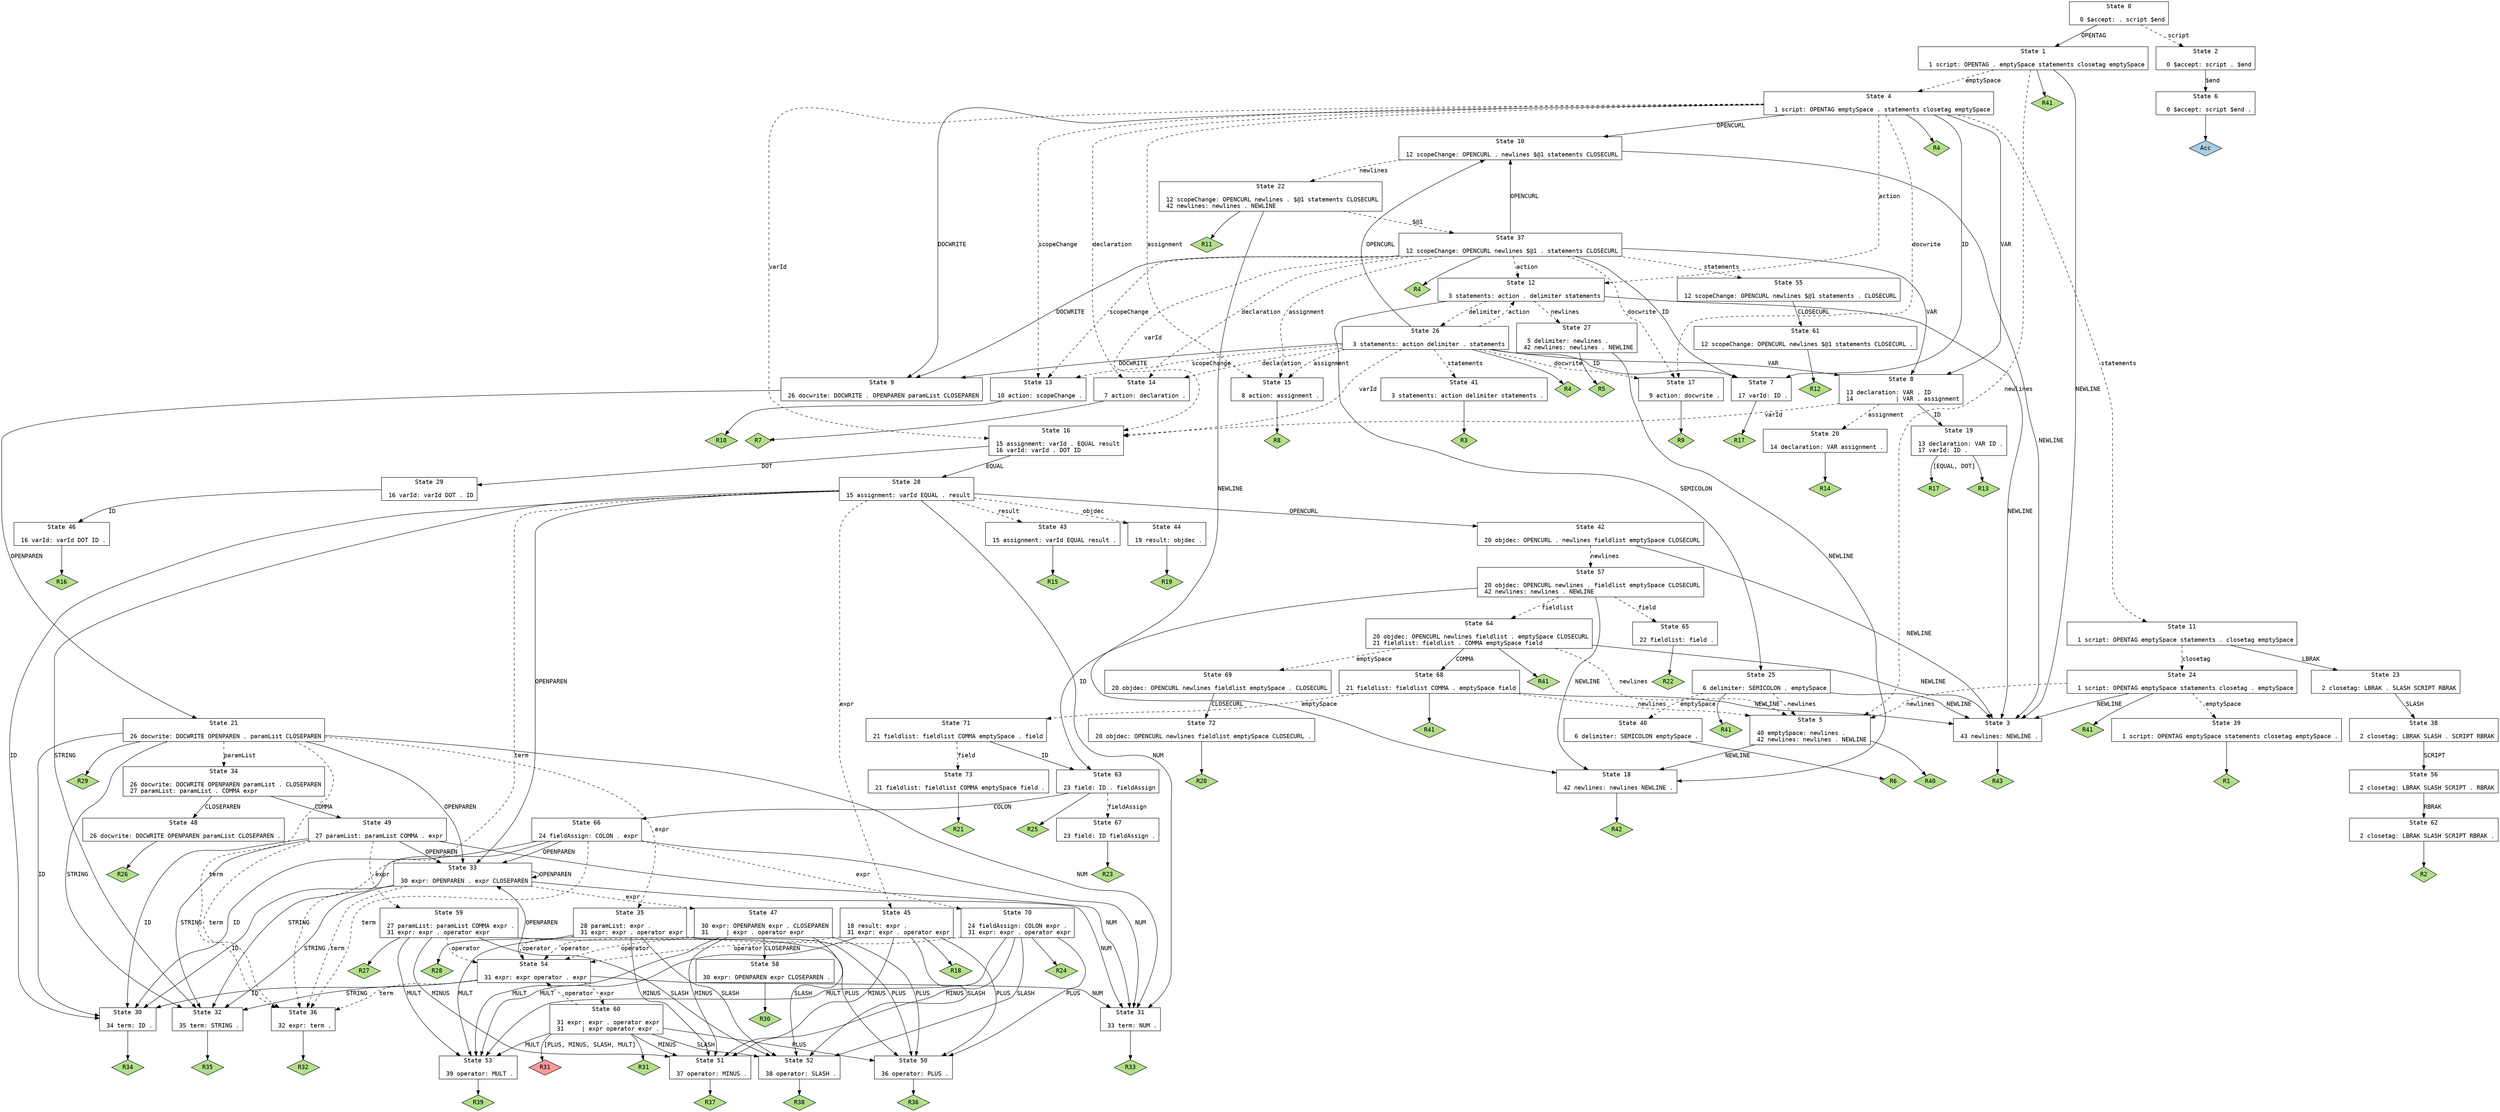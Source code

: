 // Generated by GNU Bison 3.0.
// Report bugs to <bug-bison@gnu.org>.
// Home page: <http://www.gnu.org/software/bison/>.

digraph "parser.y"
{
  node [fontname = courier, shape = box, colorscheme = paired6]
  edge [fontname = courier]

  0 [label="State 0\n\l  0 $accept: . script $end\l"]
  0 -> 1 [style=solid label="OPENTAG"]
  0 -> 2 [style=dashed label="script"]
  1 [label="State 1\n\l  1 script: OPENTAG . emptySpace statements closetag emptySpace\l"]
  1 -> 3 [style=solid label="NEWLINE"]
  1 -> 4 [style=dashed label="emptySpace"]
  1 -> 5 [style=dashed label="newlines"]
  1 -> "1R41" [style=solid]
 "1R41" [label="R41", fillcolor=3, shape=diamond, style=filled]
  2 [label="State 2\n\l  0 $accept: script . $end\l"]
  2 -> 6 [style=solid label="$end"]
  3 [label="State 3\n\l 43 newlines: NEWLINE .\l"]
  3 -> "3R43" [style=solid]
 "3R43" [label="R43", fillcolor=3, shape=diamond, style=filled]
  4 [label="State 4\n\l  1 script: OPENTAG emptySpace . statements closetag emptySpace\l"]
  4 -> 7 [style=solid label="ID"]
  4 -> 8 [style=solid label="VAR"]
  4 -> 9 [style=solid label="DOCWRITE"]
  4 -> 10 [style=solid label="OPENCURL"]
  4 -> 11 [style=dashed label="statements"]
  4 -> 12 [style=dashed label="action"]
  4 -> 13 [style=dashed label="scopeChange"]
  4 -> 14 [style=dashed label="declaration"]
  4 -> 15 [style=dashed label="assignment"]
  4 -> 16 [style=dashed label="varId"]
  4 -> 17 [style=dashed label="docwrite"]
  4 -> "4R4" [style=solid]
 "4R4" [label="R4", fillcolor=3, shape=diamond, style=filled]
  5 [label="State 5\n\l 40 emptySpace: newlines .\l 42 newlines: newlines . NEWLINE\l"]
  5 -> 18 [style=solid label="NEWLINE"]
  5 -> "5R40" [style=solid]
 "5R40" [label="R40", fillcolor=3, shape=diamond, style=filled]
  6 [label="State 6\n\l  0 $accept: script $end .\l"]
  6 -> "6R0" [style=solid]
 "6R0" [label="Acc", fillcolor=1, shape=diamond, style=filled]
  7 [label="State 7\n\l 17 varId: ID .\l"]
  7 -> "7R17" [style=solid]
 "7R17" [label="R17", fillcolor=3, shape=diamond, style=filled]
  8 [label="State 8\n\l 13 declaration: VAR . ID\l 14            | VAR . assignment\l"]
  8 -> 19 [style=solid label="ID"]
  8 -> 20 [style=dashed label="assignment"]
  8 -> 16 [style=dashed label="varId"]
  9 [label="State 9\n\l 26 docwrite: DOCWRITE . OPENPAREN paramList CLOSEPAREN\l"]
  9 -> 21 [style=solid label="OPENPAREN"]
  10 [label="State 10\n\l 12 scopeChange: OPENCURL . newlines $@1 statements CLOSECURL\l"]
  10 -> 3 [style=solid label="NEWLINE"]
  10 -> 22 [style=dashed label="newlines"]
  11 [label="State 11\n\l  1 script: OPENTAG emptySpace statements . closetag emptySpace\l"]
  11 -> 23 [style=solid label="LBRAK"]
  11 -> 24 [style=dashed label="closetag"]
  12 [label="State 12\n\l  3 statements: action . delimiter statements\l"]
  12 -> 3 [style=solid label="NEWLINE"]
  12 -> 25 [style=solid label="SEMICOLON"]
  12 -> 26 [style=dashed label="delimiter"]
  12 -> 27 [style=dashed label="newlines"]
  13 [label="State 13\n\l 10 action: scopeChange .\l"]
  13 -> "13R10" [style=solid]
 "13R10" [label="R10", fillcolor=3, shape=diamond, style=filled]
  14 [label="State 14\n\l  7 action: declaration .\l"]
  14 -> "14R7" [style=solid]
 "14R7" [label="R7", fillcolor=3, shape=diamond, style=filled]
  15 [label="State 15\n\l  8 action: assignment .\l"]
  15 -> "15R8" [style=solid]
 "15R8" [label="R8", fillcolor=3, shape=diamond, style=filled]
  16 [label="State 16\n\l 15 assignment: varId . EQUAL result\l 16 varId: varId . DOT ID\l"]
  16 -> 28 [style=solid label="EQUAL"]
  16 -> 29 [style=solid label="DOT"]
  17 [label="State 17\n\l  9 action: docwrite .\l"]
  17 -> "17R9" [style=solid]
 "17R9" [label="R9", fillcolor=3, shape=diamond, style=filled]
  18 [label="State 18\n\l 42 newlines: newlines NEWLINE .\l"]
  18 -> "18R42" [style=solid]
 "18R42" [label="R42", fillcolor=3, shape=diamond, style=filled]
  19 [label="State 19\n\l 13 declaration: VAR ID .\l 17 varId: ID .\l"]
  19 -> "19R13" [style=solid]
 "19R13" [label="R13", fillcolor=3, shape=diamond, style=filled]
  19 -> "19R17" [label="[EQUAL, DOT]", style=solid]
 "19R17" [label="R17", fillcolor=3, shape=diamond, style=filled]
  20 [label="State 20\n\l 14 declaration: VAR assignment .\l"]
  20 -> "20R14" [style=solid]
 "20R14" [label="R14", fillcolor=3, shape=diamond, style=filled]
  21 [label="State 21\n\l 26 docwrite: DOCWRITE OPENPAREN . paramList CLOSEPAREN\l"]
  21 -> 30 [style=solid label="ID"]
  21 -> 31 [style=solid label="NUM"]
  21 -> 32 [style=solid label="STRING"]
  21 -> 33 [style=solid label="OPENPAREN"]
  21 -> 34 [style=dashed label="paramList"]
  21 -> 35 [style=dashed label="expr"]
  21 -> 36 [style=dashed label="term"]
  21 -> "21R29" [style=solid]
 "21R29" [label="R29", fillcolor=3, shape=diamond, style=filled]
  22 [label="State 22\n\l 12 scopeChange: OPENCURL newlines . $@1 statements CLOSECURL\l 42 newlines: newlines . NEWLINE\l"]
  22 -> 18 [style=solid label="NEWLINE"]
  22 -> 37 [style=dashed label="$@1"]
  22 -> "22R11" [style=solid]
 "22R11" [label="R11", fillcolor=3, shape=diamond, style=filled]
  23 [label="State 23\n\l  2 closetag: LBRAK . SLASH SCRIPT RBRAK\l"]
  23 -> 38 [style=solid label="SLASH"]
  24 [label="State 24\n\l  1 script: OPENTAG emptySpace statements closetag . emptySpace\l"]
  24 -> 3 [style=solid label="NEWLINE"]
  24 -> 39 [style=dashed label="emptySpace"]
  24 -> 5 [style=dashed label="newlines"]
  24 -> "24R41" [style=solid]
 "24R41" [label="R41", fillcolor=3, shape=diamond, style=filled]
  25 [label="State 25\n\l  6 delimiter: SEMICOLON . emptySpace\l"]
  25 -> 3 [style=solid label="NEWLINE"]
  25 -> 40 [style=dashed label="emptySpace"]
  25 -> 5 [style=dashed label="newlines"]
  25 -> "25R41" [style=solid]
 "25R41" [label="R41", fillcolor=3, shape=diamond, style=filled]
  26 [label="State 26\n\l  3 statements: action delimiter . statements\l"]
  26 -> 7 [style=solid label="ID"]
  26 -> 8 [style=solid label="VAR"]
  26 -> 9 [style=solid label="DOCWRITE"]
  26 -> 10 [style=solid label="OPENCURL"]
  26 -> 41 [style=dashed label="statements"]
  26 -> 12 [style=dashed label="action"]
  26 -> 13 [style=dashed label="scopeChange"]
  26 -> 14 [style=dashed label="declaration"]
  26 -> 15 [style=dashed label="assignment"]
  26 -> 16 [style=dashed label="varId"]
  26 -> 17 [style=dashed label="docwrite"]
  26 -> "26R4" [style=solid]
 "26R4" [label="R4", fillcolor=3, shape=diamond, style=filled]
  27 [label="State 27\n\l  5 delimiter: newlines .\l 42 newlines: newlines . NEWLINE\l"]
  27 -> 18 [style=solid label="NEWLINE"]
  27 -> "27R5" [style=solid]
 "27R5" [label="R5", fillcolor=3, shape=diamond, style=filled]
  28 [label="State 28\n\l 15 assignment: varId EQUAL . result\l"]
  28 -> 30 [style=solid label="ID"]
  28 -> 31 [style=solid label="NUM"]
  28 -> 32 [style=solid label="STRING"]
  28 -> 33 [style=solid label="OPENPAREN"]
  28 -> 42 [style=solid label="OPENCURL"]
  28 -> 43 [style=dashed label="result"]
  28 -> 44 [style=dashed label="objdec"]
  28 -> 45 [style=dashed label="expr"]
  28 -> 36 [style=dashed label="term"]
  29 [label="State 29\n\l 16 varId: varId DOT . ID\l"]
  29 -> 46 [style=solid label="ID"]
  30 [label="State 30\n\l 34 term: ID .\l"]
  30 -> "30R34" [style=solid]
 "30R34" [label="R34", fillcolor=3, shape=diamond, style=filled]
  31 [label="State 31\n\l 33 term: NUM .\l"]
  31 -> "31R33" [style=solid]
 "31R33" [label="R33", fillcolor=3, shape=diamond, style=filled]
  32 [label="State 32\n\l 35 term: STRING .\l"]
  32 -> "32R35" [style=solid]
 "32R35" [label="R35", fillcolor=3, shape=diamond, style=filled]
  33 [label="State 33\n\l 30 expr: OPENPAREN . expr CLOSEPAREN\l"]
  33 -> 30 [style=solid label="ID"]
  33 -> 31 [style=solid label="NUM"]
  33 -> 32 [style=solid label="STRING"]
  33 -> 33 [style=solid label="OPENPAREN"]
  33 -> 47 [style=dashed label="expr"]
  33 -> 36 [style=dashed label="term"]
  34 [label="State 34\n\l 26 docwrite: DOCWRITE OPENPAREN paramList . CLOSEPAREN\l 27 paramList: paramList . COMMA expr\l"]
  34 -> 48 [style=solid label="CLOSEPAREN"]
  34 -> 49 [style=solid label="COMMA"]
  35 [label="State 35\n\l 28 paramList: expr .\l 31 expr: expr . operator expr\l"]
  35 -> 50 [style=solid label="PLUS"]
  35 -> 51 [style=solid label="MINUS"]
  35 -> 52 [style=solid label="SLASH"]
  35 -> 53 [style=solid label="MULT"]
  35 -> 54 [style=dashed label="operator"]
  35 -> "35R28" [style=solid]
 "35R28" [label="R28", fillcolor=3, shape=diamond, style=filled]
  36 [label="State 36\n\l 32 expr: term .\l"]
  36 -> "36R32" [style=solid]
 "36R32" [label="R32", fillcolor=3, shape=diamond, style=filled]
  37 [label="State 37\n\l 12 scopeChange: OPENCURL newlines $@1 . statements CLOSECURL\l"]
  37 -> 7 [style=solid label="ID"]
  37 -> 8 [style=solid label="VAR"]
  37 -> 9 [style=solid label="DOCWRITE"]
  37 -> 10 [style=solid label="OPENCURL"]
  37 -> 55 [style=dashed label="statements"]
  37 -> 12 [style=dashed label="action"]
  37 -> 13 [style=dashed label="scopeChange"]
  37 -> 14 [style=dashed label="declaration"]
  37 -> 15 [style=dashed label="assignment"]
  37 -> 16 [style=dashed label="varId"]
  37 -> 17 [style=dashed label="docwrite"]
  37 -> "37R4" [style=solid]
 "37R4" [label="R4", fillcolor=3, shape=diamond, style=filled]
  38 [label="State 38\n\l  2 closetag: LBRAK SLASH . SCRIPT RBRAK\l"]
  38 -> 56 [style=solid label="SCRIPT"]
  39 [label="State 39\n\l  1 script: OPENTAG emptySpace statements closetag emptySpace .\l"]
  39 -> "39R1" [style=solid]
 "39R1" [label="R1", fillcolor=3, shape=diamond, style=filled]
  40 [label="State 40\n\l  6 delimiter: SEMICOLON emptySpace .\l"]
  40 -> "40R6" [style=solid]
 "40R6" [label="R6", fillcolor=3, shape=diamond, style=filled]
  41 [label="State 41\n\l  3 statements: action delimiter statements .\l"]
  41 -> "41R3" [style=solid]
 "41R3" [label="R3", fillcolor=3, shape=diamond, style=filled]
  42 [label="State 42\n\l 20 objdec: OPENCURL . newlines fieldlist emptySpace CLOSECURL\l"]
  42 -> 3 [style=solid label="NEWLINE"]
  42 -> 57 [style=dashed label="newlines"]
  43 [label="State 43\n\l 15 assignment: varId EQUAL result .\l"]
  43 -> "43R15" [style=solid]
 "43R15" [label="R15", fillcolor=3, shape=diamond, style=filled]
  44 [label="State 44\n\l 19 result: objdec .\l"]
  44 -> "44R19" [style=solid]
 "44R19" [label="R19", fillcolor=3, shape=diamond, style=filled]
  45 [label="State 45\n\l 18 result: expr .\l 31 expr: expr . operator expr\l"]
  45 -> 50 [style=solid label="PLUS"]
  45 -> 51 [style=solid label="MINUS"]
  45 -> 52 [style=solid label="SLASH"]
  45 -> 53 [style=solid label="MULT"]
  45 -> 54 [style=dashed label="operator"]
  45 -> "45R18" [style=solid]
 "45R18" [label="R18", fillcolor=3, shape=diamond, style=filled]
  46 [label="State 46\n\l 16 varId: varId DOT ID .\l"]
  46 -> "46R16" [style=solid]
 "46R16" [label="R16", fillcolor=3, shape=diamond, style=filled]
  47 [label="State 47\n\l 30 expr: OPENPAREN expr . CLOSEPAREN\l 31     | expr . operator expr\l"]
  47 -> 50 [style=solid label="PLUS"]
  47 -> 51 [style=solid label="MINUS"]
  47 -> 52 [style=solid label="SLASH"]
  47 -> 53 [style=solid label="MULT"]
  47 -> 58 [style=solid label="CLOSEPAREN"]
  47 -> 54 [style=dashed label="operator"]
  48 [label="State 48\n\l 26 docwrite: DOCWRITE OPENPAREN paramList CLOSEPAREN .\l"]
  48 -> "48R26" [style=solid]
 "48R26" [label="R26", fillcolor=3, shape=diamond, style=filled]
  49 [label="State 49\n\l 27 paramList: paramList COMMA . expr\l"]
  49 -> 30 [style=solid label="ID"]
  49 -> 31 [style=solid label="NUM"]
  49 -> 32 [style=solid label="STRING"]
  49 -> 33 [style=solid label="OPENPAREN"]
  49 -> 59 [style=dashed label="expr"]
  49 -> 36 [style=dashed label="term"]
  50 [label="State 50\n\l 36 operator: PLUS .\l"]
  50 -> "50R36" [style=solid]
 "50R36" [label="R36", fillcolor=3, shape=diamond, style=filled]
  51 [label="State 51\n\l 37 operator: MINUS .\l"]
  51 -> "51R37" [style=solid]
 "51R37" [label="R37", fillcolor=3, shape=diamond, style=filled]
  52 [label="State 52\n\l 38 operator: SLASH .\l"]
  52 -> "52R38" [style=solid]
 "52R38" [label="R38", fillcolor=3, shape=diamond, style=filled]
  53 [label="State 53\n\l 39 operator: MULT .\l"]
  53 -> "53R39" [style=solid]
 "53R39" [label="R39", fillcolor=3, shape=diamond, style=filled]
  54 [label="State 54\n\l 31 expr: expr operator . expr\l"]
  54 -> 30 [style=solid label="ID"]
  54 -> 31 [style=solid label="NUM"]
  54 -> 32 [style=solid label="STRING"]
  54 -> 33 [style=solid label="OPENPAREN"]
  54 -> 60 [style=dashed label="expr"]
  54 -> 36 [style=dashed label="term"]
  55 [label="State 55\n\l 12 scopeChange: OPENCURL newlines $@1 statements . CLOSECURL\l"]
  55 -> 61 [style=solid label="CLOSECURL"]
  56 [label="State 56\n\l  2 closetag: LBRAK SLASH SCRIPT . RBRAK\l"]
  56 -> 62 [style=solid label="RBRAK"]
  57 [label="State 57\n\l 20 objdec: OPENCURL newlines . fieldlist emptySpace CLOSECURL\l 42 newlines: newlines . NEWLINE\l"]
  57 -> 63 [style=solid label="ID"]
  57 -> 18 [style=solid label="NEWLINE"]
  57 -> 64 [style=dashed label="fieldlist"]
  57 -> 65 [style=dashed label="field"]
  58 [label="State 58\n\l 30 expr: OPENPAREN expr CLOSEPAREN .\l"]
  58 -> "58R30" [style=solid]
 "58R30" [label="R30", fillcolor=3, shape=diamond, style=filled]
  59 [label="State 59\n\l 27 paramList: paramList COMMA expr .\l 31 expr: expr . operator expr\l"]
  59 -> 50 [style=solid label="PLUS"]
  59 -> 51 [style=solid label="MINUS"]
  59 -> 52 [style=solid label="SLASH"]
  59 -> 53 [style=solid label="MULT"]
  59 -> 54 [style=dashed label="operator"]
  59 -> "59R27" [style=solid]
 "59R27" [label="R27", fillcolor=3, shape=diamond, style=filled]
  60 [label="State 60\n\l 31 expr: expr . operator expr\l 31     | expr operator expr .\l"]
  60 -> 50 [style=solid label="PLUS"]
  60 -> 51 [style=solid label="MINUS"]
  60 -> 52 [style=solid label="SLASH"]
  60 -> 53 [style=solid label="MULT"]
  60 -> 54 [style=dashed label="operator"]
  60 -> "60R31d" [label="[PLUS, MINUS, SLASH, MULT]", style=solid]
 "60R31d" [label="R31", fillcolor=5, shape=diamond, style=filled]
  60 -> "60R31" [style=solid]
 "60R31" [label="R31", fillcolor=3, shape=diamond, style=filled]
  61 [label="State 61\n\l 12 scopeChange: OPENCURL newlines $@1 statements CLOSECURL .\l"]
  61 -> "61R12" [style=solid]
 "61R12" [label="R12", fillcolor=3, shape=diamond, style=filled]
  62 [label="State 62\n\l  2 closetag: LBRAK SLASH SCRIPT RBRAK .\l"]
  62 -> "62R2" [style=solid]
 "62R2" [label="R2", fillcolor=3, shape=diamond, style=filled]
  63 [label="State 63\n\l 23 field: ID . fieldAssign\l"]
  63 -> 66 [style=solid label="COLON"]
  63 -> 67 [style=dashed label="fieldAssign"]
  63 -> "63R25" [style=solid]
 "63R25" [label="R25", fillcolor=3, shape=diamond, style=filled]
  64 [label="State 64\n\l 20 objdec: OPENCURL newlines fieldlist . emptySpace CLOSECURL\l 21 fieldlist: fieldlist . COMMA emptySpace field\l"]
  64 -> 3 [style=solid label="NEWLINE"]
  64 -> 68 [style=solid label="COMMA"]
  64 -> 69 [style=dashed label="emptySpace"]
  64 -> 5 [style=dashed label="newlines"]
  64 -> "64R41" [style=solid]
 "64R41" [label="R41", fillcolor=3, shape=diamond, style=filled]
  65 [label="State 65\n\l 22 fieldlist: field .\l"]
  65 -> "65R22" [style=solid]
 "65R22" [label="R22", fillcolor=3, shape=diamond, style=filled]
  66 [label="State 66\n\l 24 fieldAssign: COLON . expr\l"]
  66 -> 30 [style=solid label="ID"]
  66 -> 31 [style=solid label="NUM"]
  66 -> 32 [style=solid label="STRING"]
  66 -> 33 [style=solid label="OPENPAREN"]
  66 -> 70 [style=dashed label="expr"]
  66 -> 36 [style=dashed label="term"]
  67 [label="State 67\n\l 23 field: ID fieldAssign .\l"]
  67 -> "67R23" [style=solid]
 "67R23" [label="R23", fillcolor=3, shape=diamond, style=filled]
  68 [label="State 68\n\l 21 fieldlist: fieldlist COMMA . emptySpace field\l"]
  68 -> 3 [style=solid label="NEWLINE"]
  68 -> 71 [style=dashed label="emptySpace"]
  68 -> 5 [style=dashed label="newlines"]
  68 -> "68R41" [style=solid]
 "68R41" [label="R41", fillcolor=3, shape=diamond, style=filled]
  69 [label="State 69\n\l 20 objdec: OPENCURL newlines fieldlist emptySpace . CLOSECURL\l"]
  69 -> 72 [style=solid label="CLOSECURL"]
  70 [label="State 70\n\l 24 fieldAssign: COLON expr .\l 31 expr: expr . operator expr\l"]
  70 -> 50 [style=solid label="PLUS"]
  70 -> 51 [style=solid label="MINUS"]
  70 -> 52 [style=solid label="SLASH"]
  70 -> 53 [style=solid label="MULT"]
  70 -> 54 [style=dashed label="operator"]
  70 -> "70R24" [style=solid]
 "70R24" [label="R24", fillcolor=3, shape=diamond, style=filled]
  71 [label="State 71\n\l 21 fieldlist: fieldlist COMMA emptySpace . field\l"]
  71 -> 63 [style=solid label="ID"]
  71 -> 73 [style=dashed label="field"]
  72 [label="State 72\n\l 20 objdec: OPENCURL newlines fieldlist emptySpace CLOSECURL .\l"]
  72 -> "72R20" [style=solid]
 "72R20" [label="R20", fillcolor=3, shape=diamond, style=filled]
  73 [label="State 73\n\l 21 fieldlist: fieldlist COMMA emptySpace field .\l"]
  73 -> "73R21" [style=solid]
 "73R21" [label="R21", fillcolor=3, shape=diamond, style=filled]
}
